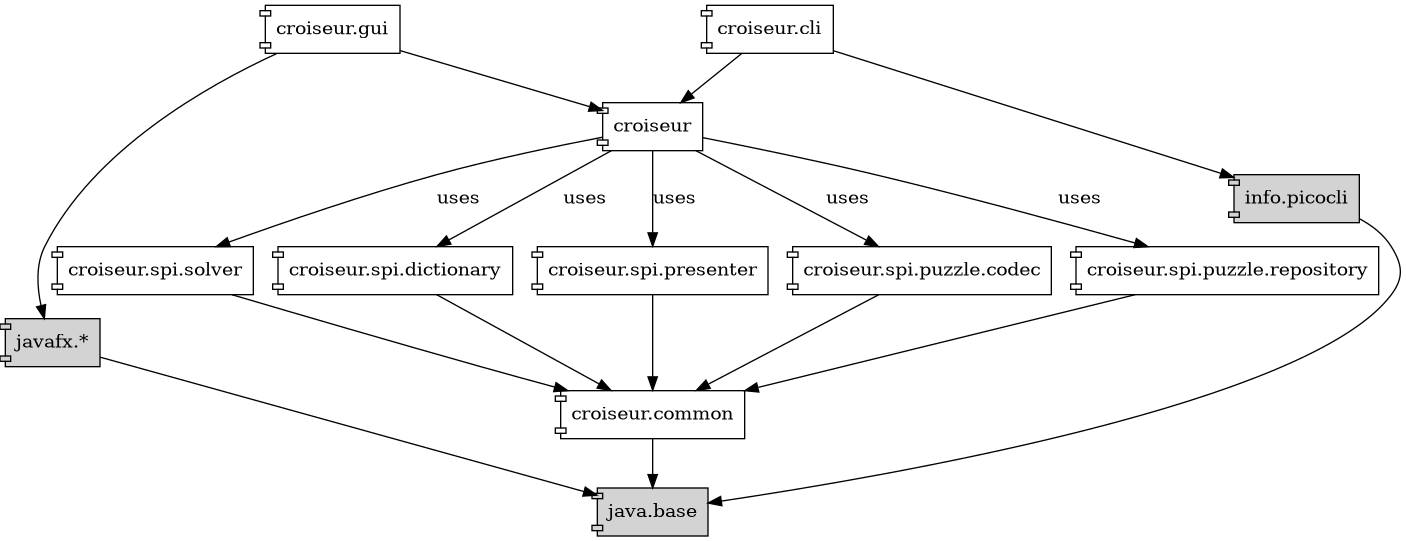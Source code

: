 @startdot
digraph "overview" {
  // All nodes are components
  node [shape=component];

  // External dependencies need to be distinguished from the rest
  "info.picocli" [style=filled fillcolor=lightgray];
  "javafx.*" [style=filled fillcolor=lightgray];
  "java.base" [style=filled fillcolor=lightgray];

  "info.picocli"               -> "java.base";
  "croiseur.spi.solver"        -> "croiseur.common";
  "croiseur"                   -> "croiseur.spi.dictionary" [label=uses];
  "croiseur"                   -> "croiseur.spi.presenter" [label=uses];
  "croiseur"                   -> "croiseur.spi.puzzle.codec" [label=uses];
  "croiseur"                   -> "croiseur.spi.puzzle.repository" [label=uses];
  "croiseur"                   -> "croiseur.spi.solver" [label=uses];
  "croiseur.common"            -> "java.base";
  "javafx.*"                   -> "java.base";
  "croiseur.cli"               -> "croiseur";
  "croiseur.cli"               -> "info.picocli";
  "croiseur.spi.presenter"     -> "croiseur.common";
  "croiseur.gui"               -> "croiseur";
  "croiseur.gui"               -> "javafx.*";
  "croiseur.spi.dictionary"    -> "croiseur.common";
  "croiseur.spi.puzzle.codec"  -> "croiseur.common"
  "croiseur.spi.puzzle.repository" -> "croiseur.common"
}
@enddot